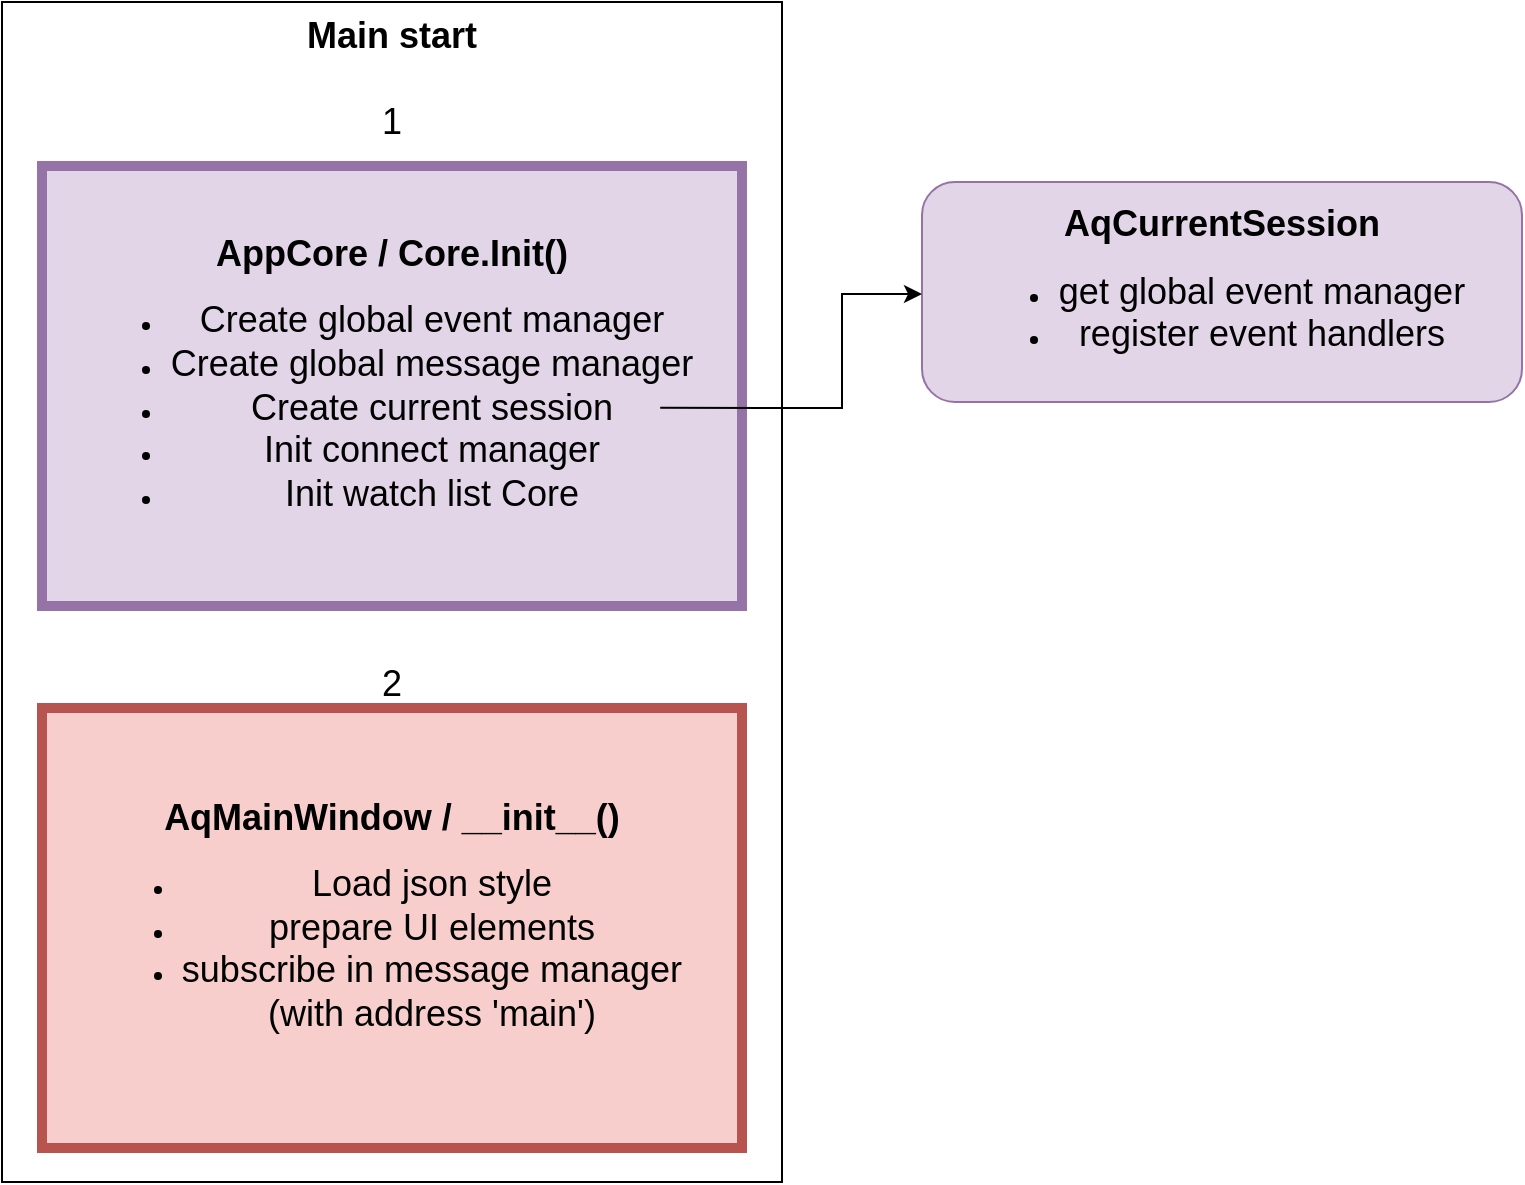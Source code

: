 <mxfile version="24.2.5" type="github">
  <diagram name="Страница — 1" id="vz1vgDOsMvOrpUwdZbvc">
    <mxGraphModel dx="990" dy="2700" grid="1" gridSize="10" guides="1" tooltips="1" connect="1" arrows="1" fold="1" page="1" pageScale="1" pageWidth="827" pageHeight="1169" math="0" shadow="0">
      <root>
        <mxCell id="0" />
        <mxCell id="1" parent="0" />
        <mxCell id="deVT8PtZJ74LpzowGz-3-1" value="&lt;font style=&quot;font-size: 18px;&quot;&gt;&lt;b&gt;Main start&lt;/b&gt;&lt;/font&gt;&lt;div&gt;&lt;font style=&quot;font-size: 18px;&quot;&gt;&lt;b&gt;&lt;br&gt;&lt;/b&gt;&lt;/font&gt;&lt;/div&gt;&lt;div&gt;&lt;font style=&quot;font-size: 18px;&quot;&gt;1&lt;/font&gt;&lt;/div&gt;&lt;div&gt;&lt;font style=&quot;font-size: 18px;&quot;&gt;&lt;br&gt;&lt;/font&gt;&lt;/div&gt;&lt;div&gt;&lt;font style=&quot;font-size: 18px;&quot;&gt;&lt;br&gt;&lt;/font&gt;&lt;/div&gt;&lt;div&gt;&lt;font style=&quot;font-size: 18px;&quot;&gt;&lt;br&gt;&lt;/font&gt;&lt;/div&gt;&lt;div&gt;&lt;font style=&quot;font-size: 18px;&quot;&gt;&lt;br&gt;&lt;/font&gt;&lt;/div&gt;&lt;div&gt;&lt;font style=&quot;font-size: 18px;&quot;&gt;&lt;br&gt;&lt;/font&gt;&lt;/div&gt;&lt;div&gt;&lt;font style=&quot;font-size: 18px;&quot;&gt;&lt;br&gt;&lt;/font&gt;&lt;/div&gt;&lt;div&gt;&lt;font style=&quot;font-size: 18px;&quot;&gt;&lt;br&gt;&lt;/font&gt;&lt;/div&gt;&lt;div&gt;&lt;font style=&quot;font-size: 18px;&quot;&gt;&lt;br&gt;&lt;/font&gt;&lt;/div&gt;&lt;div&gt;&lt;font style=&quot;font-size: 18px;&quot;&gt;&lt;br&gt;&lt;/font&gt;&lt;/div&gt;&lt;div&gt;&lt;font style=&quot;font-size: 18px;&quot;&gt;&lt;br&gt;&lt;/font&gt;&lt;/div&gt;&lt;div&gt;&lt;font style=&quot;font-size: 18px;&quot;&gt;&lt;br&gt;&lt;/font&gt;&lt;/div&gt;&lt;div&gt;&lt;font style=&quot;font-size: 18px;&quot;&gt;&lt;br&gt;&lt;/font&gt;&lt;/div&gt;&lt;div&gt;&lt;font style=&quot;font-size: 18px;&quot;&gt;2&lt;/font&gt;&lt;/div&gt;" style="rounded=0;whiteSpace=wrap;html=1;verticalAlign=top;" vertex="1" parent="1">
          <mxGeometry x="10" y="160" width="390" height="590" as="geometry" />
        </mxCell>
        <mxCell id="deVT8PtZJ74LpzowGz-3-2" value="&lt;b&gt;&lt;font style=&quot;font-size: 18px;&quot;&gt;AppCore / Core.Init()&lt;/font&gt;&lt;/b&gt;&lt;div&gt;&lt;ul&gt;&lt;li&gt;&lt;font style=&quot;font-size: 18px;&quot;&gt;Create global event manager&lt;/font&gt;&lt;/li&gt;&lt;li&gt;&lt;font style=&quot;font-size: 18px;&quot;&gt;Create global message manager&lt;/font&gt;&lt;/li&gt;&lt;li&gt;&lt;span style=&quot;font-size: 18px;&quot;&gt;Create current session&lt;/span&gt;&lt;/li&gt;&lt;li&gt;&lt;span style=&quot;font-size: 18px;&quot;&gt;Init connect manager&lt;/span&gt;&lt;/li&gt;&lt;li&gt;&lt;span style=&quot;font-size: 18px;&quot;&gt;Init watch list Core&lt;/span&gt;&lt;/li&gt;&lt;/ul&gt;&lt;/div&gt;" style="rounded=0;whiteSpace=wrap;html=1;fillColor=#e1d5e7;strokeColor=#9673a6;strokeWidth=5;" vertex="1" parent="1">
          <mxGeometry x="30" y="242" width="350" height="220" as="geometry" />
        </mxCell>
        <mxCell id="deVT8PtZJ74LpzowGz-3-3" value="&lt;span style=&quot;font-size: 18px;&quot;&gt;&lt;b&gt;AqMainWindow / __init__()&lt;/b&gt;&lt;/span&gt;&lt;div&gt;&lt;ul&gt;&lt;li&gt;&lt;span style=&quot;font-size: 18px;&quot;&gt;Load json style&lt;/span&gt;&lt;/li&gt;&lt;li&gt;&lt;span style=&quot;font-size: 18px;&quot;&gt;prepare UI elements&lt;/span&gt;&lt;/li&gt;&lt;li&gt;&lt;span style=&quot;font-size: 18px;&quot;&gt;subscribe in message manager&lt;br&gt;(with address &#39;main&#39;)&lt;/span&gt;&lt;/li&gt;&lt;/ul&gt;&lt;/div&gt;" style="rounded=0;whiteSpace=wrap;html=1;fillColor=#f8cecc;strokeColor=#b85450;strokeWidth=5;" vertex="1" parent="1">
          <mxGeometry x="30" y="513" width="350" height="220" as="geometry" />
        </mxCell>
        <mxCell id="deVT8PtZJ74LpzowGz-3-4" value="&lt;font style=&quot;font-size: 18px;&quot;&gt;&lt;b&gt;AqCurrentSession&lt;/b&gt;&lt;/font&gt;&lt;div&gt;&lt;ul&gt;&lt;li&gt;&lt;font style=&quot;font-size: 18px;&quot;&gt;get global event manager&lt;/font&gt;&lt;/li&gt;&lt;li&gt;&lt;font style=&quot;font-size: 18px;&quot;&gt;register event handlers&lt;/font&gt;&lt;/li&gt;&lt;/ul&gt;&lt;/div&gt;" style="rounded=1;whiteSpace=wrap;html=1;fillColor=#e1d5e7;strokeColor=#9673a6;" vertex="1" parent="1">
          <mxGeometry x="470" y="250" width="300" height="110" as="geometry" />
        </mxCell>
        <mxCell id="deVT8PtZJ74LpzowGz-3-5" value="" style="endArrow=classic;html=1;rounded=0;exitX=0.886;exitY=0.536;exitDx=0;exitDy=0;exitPerimeter=0;entryX=0;entryY=0.5;entryDx=0;entryDy=0;" edge="1" parent="1">
          <mxGeometry width="50" height="50" relative="1" as="geometry">
            <mxPoint x="339.1" y="362.92" as="sourcePoint" />
            <mxPoint x="470" y="306" as="targetPoint" />
            <Array as="points">
              <mxPoint x="430" y="363" />
              <mxPoint x="430" y="306" />
            </Array>
          </mxGeometry>
        </mxCell>
      </root>
    </mxGraphModel>
  </diagram>
</mxfile>
